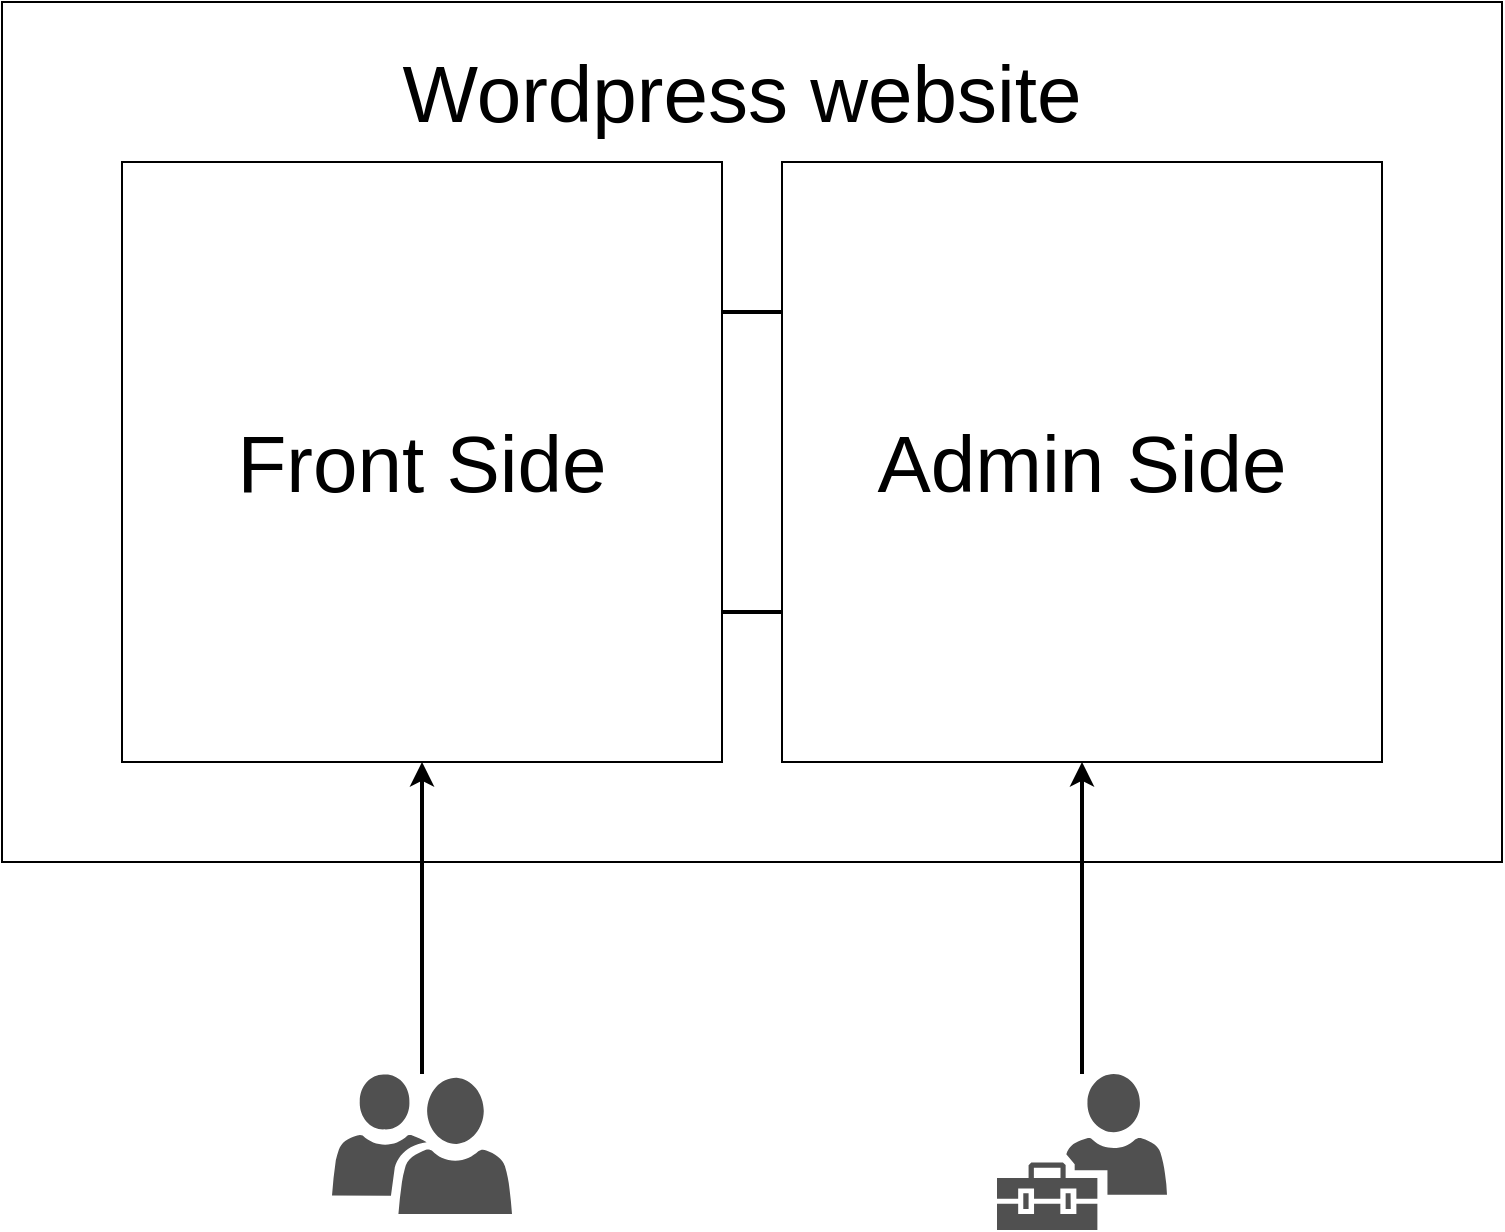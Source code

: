 <mxfile version="20.2.2" type="github">
  <diagram id="R8ZS0F-VQTq9mlO0JFWf" name="Page-1">
    <mxGraphModel dx="1374" dy="1859" grid="1" gridSize="10" guides="1" tooltips="1" connect="1" arrows="1" fold="1" page="1" pageScale="1" pageWidth="850" pageHeight="1100" math="0" shadow="0">
      <root>
        <mxCell id="0" />
        <mxCell id="1" parent="0" />
        <mxCell id="or_8ZkzyaJfjP6GRmbqp-6" value="" style="rounded=0;whiteSpace=wrap;html=1;fontSize=40;" vertex="1" parent="1">
          <mxGeometry x="30" y="-10" width="750" height="430" as="geometry" />
        </mxCell>
        <mxCell id="or_8ZkzyaJfjP6GRmbqp-12" style="edgeStyle=orthogonalEdgeStyle;rounded=0;orthogonalLoop=1;jettySize=auto;html=1;exitX=1;exitY=0.25;exitDx=0;exitDy=0;entryX=0;entryY=0.25;entryDx=0;entryDy=0;fontSize=40;strokeWidth=2;endArrow=none;endFill=0;" edge="1" parent="1" source="or_8ZkzyaJfjP6GRmbqp-2" target="or_8ZkzyaJfjP6GRmbqp-3">
          <mxGeometry relative="1" as="geometry" />
        </mxCell>
        <mxCell id="or_8ZkzyaJfjP6GRmbqp-2" value="&lt;font style=&quot;font-size: 40px;&quot;&gt;Front Side&lt;/font&gt;" style="whiteSpace=wrap;html=1;aspect=fixed;" vertex="1" parent="1">
          <mxGeometry x="90" y="70" width="300" height="300" as="geometry" />
        </mxCell>
        <mxCell id="or_8ZkzyaJfjP6GRmbqp-13" style="edgeStyle=orthogonalEdgeStyle;rounded=0;orthogonalLoop=1;jettySize=auto;html=1;exitX=0;exitY=0.75;exitDx=0;exitDy=0;entryX=1;entryY=0.75;entryDx=0;entryDy=0;fontSize=40;endArrow=none;endFill=0;strokeWidth=2;" edge="1" parent="1" source="or_8ZkzyaJfjP6GRmbqp-3" target="or_8ZkzyaJfjP6GRmbqp-2">
          <mxGeometry relative="1" as="geometry" />
        </mxCell>
        <mxCell id="or_8ZkzyaJfjP6GRmbqp-3" value="&lt;font style=&quot;font-size: 40px;&quot;&gt;Admin Side&lt;/font&gt;" style="whiteSpace=wrap;html=1;aspect=fixed;" vertex="1" parent="1">
          <mxGeometry x="420" y="70" width="300" height="300" as="geometry" />
        </mxCell>
        <mxCell id="or_8ZkzyaJfjP6GRmbqp-4" value="Wordpress website" style="text;html=1;strokeColor=none;fillColor=none;align=center;verticalAlign=middle;whiteSpace=wrap;rounded=0;fontSize=40;" vertex="1" parent="1">
          <mxGeometry x="190" y="20" width="420" height="30" as="geometry" />
        </mxCell>
        <mxCell id="or_8ZkzyaJfjP6GRmbqp-5" value="" style="shape=image;html=1;verticalAlign=top;verticalLabelPosition=bottom;labelBackgroundColor=#ffffff;imageAspect=0;aspect=fixed;image=https://cdn4.iconfinder.com/data/icons/web-ui-color/128/Checkmark-128.png;fontSize=40;" vertex="1" parent="1">
          <mxGeometry x="660" y="90" width="40" height="40" as="geometry" />
        </mxCell>
        <mxCell id="or_8ZkzyaJfjP6GRmbqp-10" style="edgeStyle=orthogonalEdgeStyle;rounded=0;orthogonalLoop=1;jettySize=auto;html=1;entryX=0.5;entryY=1;entryDx=0;entryDy=0;fontSize=40;strokeWidth=2;" edge="1" parent="1" source="or_8ZkzyaJfjP6GRmbqp-7" target="or_8ZkzyaJfjP6GRmbqp-2">
          <mxGeometry relative="1" as="geometry" />
        </mxCell>
        <mxCell id="or_8ZkzyaJfjP6GRmbqp-7" value="" style="sketch=0;pointerEvents=1;shadow=0;dashed=0;html=1;strokeColor=none;labelPosition=center;verticalLabelPosition=bottom;verticalAlign=top;align=center;fillColor=#505050;shape=mxgraph.mscae.intune.user_group;fontSize=40;" vertex="1" parent="1">
          <mxGeometry x="195" y="526" width="90" height="70" as="geometry" />
        </mxCell>
        <mxCell id="or_8ZkzyaJfjP6GRmbqp-9" style="edgeStyle=orthogonalEdgeStyle;rounded=0;orthogonalLoop=1;jettySize=auto;html=1;fontSize=40;strokeWidth=2;" edge="1" parent="1" source="or_8ZkzyaJfjP6GRmbqp-8" target="or_8ZkzyaJfjP6GRmbqp-3">
          <mxGeometry relative="1" as="geometry" />
        </mxCell>
        <mxCell id="or_8ZkzyaJfjP6GRmbqp-8" value="" style="sketch=0;pointerEvents=1;shadow=0;dashed=0;html=1;strokeColor=none;labelPosition=center;verticalLabelPosition=bottom;verticalAlign=top;align=center;fillColor=#505050;shape=mxgraph.mscae.intune.user_management;fontSize=40;" vertex="1" parent="1">
          <mxGeometry x="527.5" y="526" width="85" height="78" as="geometry" />
        </mxCell>
        <mxCell id="or_8ZkzyaJfjP6GRmbqp-11" value="" style="shape=image;html=1;verticalAlign=top;verticalLabelPosition=bottom;labelBackgroundColor=#ffffff;imageAspect=0;aspect=fixed;image=https://cdn4.iconfinder.com/data/icons/web-ui-color/128/Checkmark-128.png;fontSize=40;" vertex="1" parent="1">
          <mxGeometry x="610" y="526" width="40" height="40" as="geometry" />
        </mxCell>
      </root>
    </mxGraphModel>
  </diagram>
</mxfile>
